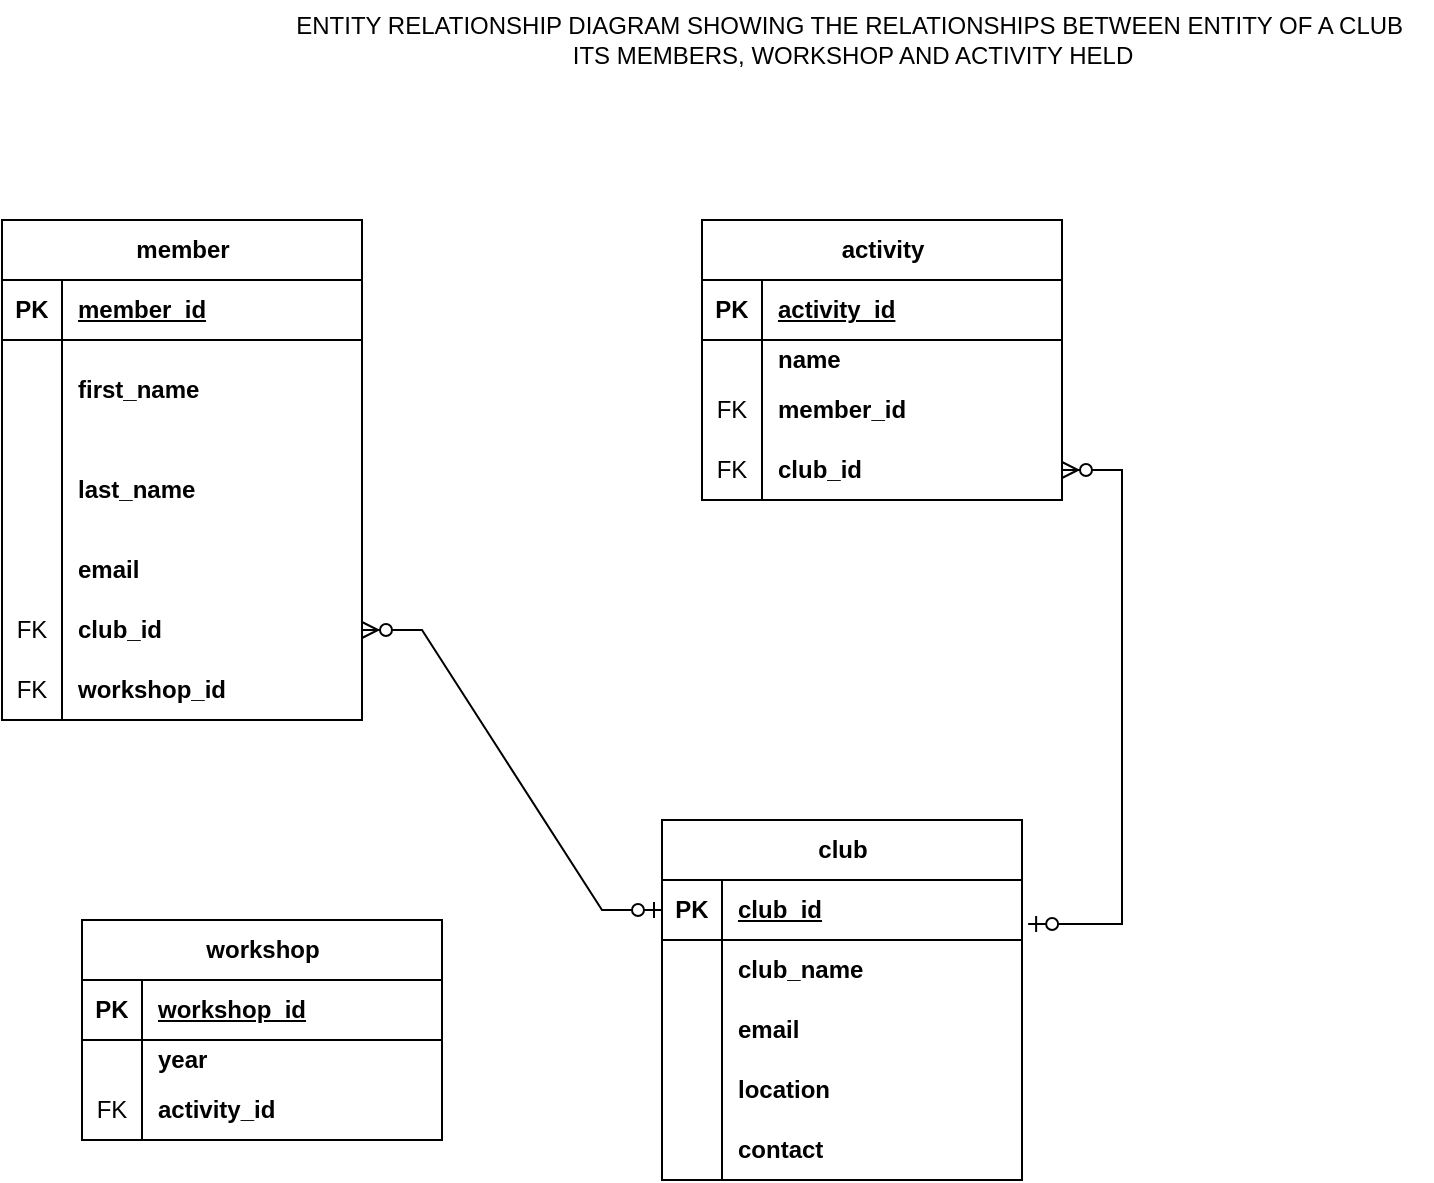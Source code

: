 <mxfile version="26.0.16">
  <diagram name="Page-1" id="WoTJUiIUYyEfsaZ7LL-B">
    <mxGraphModel dx="864" dy="516" grid="1" gridSize="10" guides="1" tooltips="1" connect="1" arrows="1" fold="1" page="1" pageScale="1" pageWidth="850" pageHeight="1100" math="0" shadow="0">
      <root>
        <mxCell id="0" />
        <mxCell id="1" parent="0" />
        <mxCell id="yYdHgAKHsOzC3I4Nbwkk-14" value="activity" style="shape=table;startSize=30;container=1;collapsible=1;childLayout=tableLayout;fixedRows=1;rowLines=0;fontStyle=1;align=center;resizeLast=1;html=1;" parent="1" vertex="1">
          <mxGeometry x="390" y="120" width="180" height="140" as="geometry" />
        </mxCell>
        <mxCell id="yYdHgAKHsOzC3I4Nbwkk-15" value="" style="shape=tableRow;horizontal=0;startSize=0;swimlaneHead=0;swimlaneBody=0;fillColor=none;collapsible=0;dropTarget=0;points=[[0,0.5],[1,0.5]];portConstraint=eastwest;top=0;left=0;right=0;bottom=1;" parent="yYdHgAKHsOzC3I4Nbwkk-14" vertex="1">
          <mxGeometry y="30" width="180" height="30" as="geometry" />
        </mxCell>
        <mxCell id="yYdHgAKHsOzC3I4Nbwkk-16" value="PK" style="shape=partialRectangle;connectable=0;fillColor=none;top=0;left=0;bottom=0;right=0;fontStyle=1;overflow=hidden;whiteSpace=wrap;html=1;" parent="yYdHgAKHsOzC3I4Nbwkk-15" vertex="1">
          <mxGeometry width="30" height="30" as="geometry">
            <mxRectangle width="30" height="30" as="alternateBounds" />
          </mxGeometry>
        </mxCell>
        <mxCell id="yYdHgAKHsOzC3I4Nbwkk-17" value="activity_id" style="shape=partialRectangle;connectable=0;fillColor=none;top=0;left=0;bottom=0;right=0;align=left;spacingLeft=6;fontStyle=5;overflow=hidden;whiteSpace=wrap;html=1;" parent="yYdHgAKHsOzC3I4Nbwkk-15" vertex="1">
          <mxGeometry x="30" width="150" height="30" as="geometry">
            <mxRectangle width="150" height="30" as="alternateBounds" />
          </mxGeometry>
        </mxCell>
        <mxCell id="v767sk3SUvvkLpmGpN08-1" style="shape=tableRow;horizontal=0;startSize=0;swimlaneHead=0;swimlaneBody=0;fillColor=none;collapsible=0;dropTarget=0;points=[[0,0.5],[1,0.5]];portConstraint=eastwest;top=0;left=0;right=0;bottom=0;" vertex="1" parent="yYdHgAKHsOzC3I4Nbwkk-14">
          <mxGeometry y="60" width="180" height="20" as="geometry" />
        </mxCell>
        <mxCell id="v767sk3SUvvkLpmGpN08-2" style="shape=partialRectangle;connectable=0;fillColor=none;top=0;left=0;bottom=0;right=0;editable=1;overflow=hidden;whiteSpace=wrap;html=1;" vertex="1" parent="v767sk3SUvvkLpmGpN08-1">
          <mxGeometry width="30" height="20" as="geometry">
            <mxRectangle width="30" height="20" as="alternateBounds" />
          </mxGeometry>
        </mxCell>
        <mxCell id="v767sk3SUvvkLpmGpN08-3" value="name" style="shape=partialRectangle;connectable=0;fillColor=none;top=0;left=0;bottom=0;right=0;align=left;spacingLeft=6;overflow=hidden;whiteSpace=wrap;html=1;fontStyle=1" vertex="1" parent="v767sk3SUvvkLpmGpN08-1">
          <mxGeometry x="30" width="150" height="20" as="geometry">
            <mxRectangle width="150" height="20" as="alternateBounds" />
          </mxGeometry>
        </mxCell>
        <mxCell id="xTBi9biJ6h9xVclBBhxo-94" style="shape=tableRow;horizontal=0;startSize=0;swimlaneHead=0;swimlaneBody=0;fillColor=none;collapsible=0;dropTarget=0;points=[[0,0.5],[1,0.5]];portConstraint=eastwest;top=0;left=0;right=0;bottom=0;" parent="yYdHgAKHsOzC3I4Nbwkk-14" vertex="1">
          <mxGeometry y="80" width="180" height="30" as="geometry" />
        </mxCell>
        <mxCell id="xTBi9biJ6h9xVclBBhxo-95" value="FK" style="shape=partialRectangle;connectable=0;fillColor=none;top=0;left=0;bottom=0;right=0;editable=1;overflow=hidden;whiteSpace=wrap;html=1;" parent="xTBi9biJ6h9xVclBBhxo-94" vertex="1">
          <mxGeometry width="30" height="30" as="geometry">
            <mxRectangle width="30" height="30" as="alternateBounds" />
          </mxGeometry>
        </mxCell>
        <mxCell id="xTBi9biJ6h9xVclBBhxo-96" value="&lt;div&gt;member_id&lt;/div&gt;" style="shape=partialRectangle;connectable=0;fillColor=none;top=0;left=0;bottom=0;right=0;align=left;spacingLeft=6;overflow=hidden;whiteSpace=wrap;html=1;fontStyle=1" parent="xTBi9biJ6h9xVclBBhxo-94" vertex="1">
          <mxGeometry x="30" width="150" height="30" as="geometry">
            <mxRectangle width="150" height="30" as="alternateBounds" />
          </mxGeometry>
        </mxCell>
        <mxCell id="v767sk3SUvvkLpmGpN08-17" style="shape=tableRow;horizontal=0;startSize=0;swimlaneHead=0;swimlaneBody=0;fillColor=none;collapsible=0;dropTarget=0;points=[[0,0.5],[1,0.5]];portConstraint=eastwest;top=0;left=0;right=0;bottom=0;" vertex="1" parent="yYdHgAKHsOzC3I4Nbwkk-14">
          <mxGeometry y="110" width="180" height="30" as="geometry" />
        </mxCell>
        <mxCell id="v767sk3SUvvkLpmGpN08-18" value="FK" style="shape=partialRectangle;connectable=0;fillColor=none;top=0;left=0;bottom=0;right=0;editable=1;overflow=hidden;whiteSpace=wrap;html=1;" vertex="1" parent="v767sk3SUvvkLpmGpN08-17">
          <mxGeometry width="30" height="30" as="geometry">
            <mxRectangle width="30" height="30" as="alternateBounds" />
          </mxGeometry>
        </mxCell>
        <mxCell id="v767sk3SUvvkLpmGpN08-19" value="club_id" style="shape=partialRectangle;connectable=0;fillColor=none;top=0;left=0;bottom=0;right=0;align=left;spacingLeft=6;overflow=hidden;whiteSpace=wrap;html=1;fontStyle=1" vertex="1" parent="v767sk3SUvvkLpmGpN08-17">
          <mxGeometry x="30" width="150" height="30" as="geometry">
            <mxRectangle width="150" height="30" as="alternateBounds" />
          </mxGeometry>
        </mxCell>
        <mxCell id="yYdHgAKHsOzC3I4Nbwkk-27" value="member" style="shape=table;startSize=30;container=1;collapsible=1;childLayout=tableLayout;fixedRows=1;rowLines=0;fontStyle=1;align=center;resizeLast=1;html=1;" parent="1" vertex="1">
          <mxGeometry x="40" y="120" width="180" height="250" as="geometry" />
        </mxCell>
        <mxCell id="yYdHgAKHsOzC3I4Nbwkk-28" value="" style="shape=tableRow;horizontal=0;startSize=0;swimlaneHead=0;swimlaneBody=0;fillColor=none;collapsible=0;dropTarget=0;points=[[0,0.5],[1,0.5]];portConstraint=eastwest;top=0;left=0;right=0;bottom=1;" parent="yYdHgAKHsOzC3I4Nbwkk-27" vertex="1">
          <mxGeometry y="30" width="180" height="30" as="geometry" />
        </mxCell>
        <mxCell id="yYdHgAKHsOzC3I4Nbwkk-29" value="PK" style="shape=partialRectangle;connectable=0;fillColor=none;top=0;left=0;bottom=0;right=0;fontStyle=1;overflow=hidden;whiteSpace=wrap;html=1;" parent="yYdHgAKHsOzC3I4Nbwkk-28" vertex="1">
          <mxGeometry width="30" height="30" as="geometry">
            <mxRectangle width="30" height="30" as="alternateBounds" />
          </mxGeometry>
        </mxCell>
        <mxCell id="yYdHgAKHsOzC3I4Nbwkk-30" value="member_id" style="shape=partialRectangle;connectable=0;fillColor=none;top=0;left=0;bottom=0;right=0;align=left;spacingLeft=6;fontStyle=5;overflow=hidden;whiteSpace=wrap;html=1;" parent="yYdHgAKHsOzC3I4Nbwkk-28" vertex="1">
          <mxGeometry x="30" width="150" height="30" as="geometry">
            <mxRectangle width="150" height="30" as="alternateBounds" />
          </mxGeometry>
        </mxCell>
        <mxCell id="yYdHgAKHsOzC3I4Nbwkk-31" value="" style="shape=tableRow;horizontal=0;startSize=0;swimlaneHead=0;swimlaneBody=0;fillColor=none;collapsible=0;dropTarget=0;points=[[0,0.5],[1,0.5]];portConstraint=eastwest;top=0;left=0;right=0;bottom=0;" parent="yYdHgAKHsOzC3I4Nbwkk-27" vertex="1">
          <mxGeometry y="60" width="180" height="50" as="geometry" />
        </mxCell>
        <mxCell id="yYdHgAKHsOzC3I4Nbwkk-32" value="" style="shape=partialRectangle;connectable=0;fillColor=none;top=0;left=0;bottom=0;right=0;editable=1;overflow=hidden;whiteSpace=wrap;html=1;" parent="yYdHgAKHsOzC3I4Nbwkk-31" vertex="1">
          <mxGeometry width="30" height="50" as="geometry">
            <mxRectangle width="30" height="50" as="alternateBounds" />
          </mxGeometry>
        </mxCell>
        <mxCell id="yYdHgAKHsOzC3I4Nbwkk-33" value="&lt;div&gt;first_name&lt;/div&gt;" style="shape=partialRectangle;connectable=0;fillColor=none;top=0;left=0;bottom=0;right=0;align=left;spacingLeft=6;overflow=hidden;whiteSpace=wrap;html=1;fontStyle=1" parent="yYdHgAKHsOzC3I4Nbwkk-31" vertex="1">
          <mxGeometry x="30" width="150" height="50" as="geometry">
            <mxRectangle width="150" height="50" as="alternateBounds" />
          </mxGeometry>
        </mxCell>
        <mxCell id="xTBi9biJ6h9xVclBBhxo-24" style="shape=tableRow;horizontal=0;startSize=0;swimlaneHead=0;swimlaneBody=0;fillColor=none;collapsible=0;dropTarget=0;points=[[0,0.5],[1,0.5]];portConstraint=eastwest;top=0;left=0;right=0;bottom=0;" parent="yYdHgAKHsOzC3I4Nbwkk-27" vertex="1">
          <mxGeometry y="110" width="180" height="50" as="geometry" />
        </mxCell>
        <mxCell id="xTBi9biJ6h9xVclBBhxo-25" style="shape=partialRectangle;connectable=0;fillColor=none;top=0;left=0;bottom=0;right=0;editable=1;overflow=hidden;whiteSpace=wrap;html=1;" parent="xTBi9biJ6h9xVclBBhxo-24" vertex="1">
          <mxGeometry width="30" height="50" as="geometry">
            <mxRectangle width="30" height="50" as="alternateBounds" />
          </mxGeometry>
        </mxCell>
        <mxCell id="xTBi9biJ6h9xVclBBhxo-26" value="last_name" style="shape=partialRectangle;connectable=0;fillColor=none;top=0;left=0;bottom=0;right=0;align=left;spacingLeft=6;overflow=hidden;whiteSpace=wrap;html=1;fontStyle=1" parent="xTBi9biJ6h9xVclBBhxo-24" vertex="1">
          <mxGeometry x="30" width="150" height="50" as="geometry">
            <mxRectangle width="150" height="50" as="alternateBounds" />
          </mxGeometry>
        </mxCell>
        <mxCell id="yYdHgAKHsOzC3I4Nbwkk-34" value="" style="shape=tableRow;horizontal=0;startSize=0;swimlaneHead=0;swimlaneBody=0;fillColor=none;collapsible=0;dropTarget=0;points=[[0,0.5],[1,0.5]];portConstraint=eastwest;top=0;left=0;right=0;bottom=0;" parent="yYdHgAKHsOzC3I4Nbwkk-27" vertex="1">
          <mxGeometry y="160" width="180" height="30" as="geometry" />
        </mxCell>
        <mxCell id="yYdHgAKHsOzC3I4Nbwkk-35" value="" style="shape=partialRectangle;connectable=0;fillColor=none;top=0;left=0;bottom=0;right=0;editable=1;overflow=hidden;whiteSpace=wrap;html=1;" parent="yYdHgAKHsOzC3I4Nbwkk-34" vertex="1">
          <mxGeometry width="30" height="30" as="geometry">
            <mxRectangle width="30" height="30" as="alternateBounds" />
          </mxGeometry>
        </mxCell>
        <mxCell id="yYdHgAKHsOzC3I4Nbwkk-36" value="email" style="shape=partialRectangle;connectable=0;fillColor=none;top=0;left=0;bottom=0;right=0;align=left;spacingLeft=6;overflow=hidden;whiteSpace=wrap;html=1;fontStyle=1" parent="yYdHgAKHsOzC3I4Nbwkk-34" vertex="1">
          <mxGeometry x="30" width="150" height="30" as="geometry">
            <mxRectangle width="150" height="30" as="alternateBounds" />
          </mxGeometry>
        </mxCell>
        <mxCell id="xTBi9biJ6h9xVclBBhxo-31" style="shape=tableRow;horizontal=0;startSize=0;swimlaneHead=0;swimlaneBody=0;fillColor=none;collapsible=0;dropTarget=0;points=[[0,0.5],[1,0.5]];portConstraint=eastwest;top=0;left=0;right=0;bottom=0;" parent="yYdHgAKHsOzC3I4Nbwkk-27" vertex="1">
          <mxGeometry y="190" width="180" height="30" as="geometry" />
        </mxCell>
        <mxCell id="xTBi9biJ6h9xVclBBhxo-32" value="FK" style="shape=partialRectangle;connectable=0;fillColor=none;top=0;left=0;bottom=0;right=0;editable=1;overflow=hidden;whiteSpace=wrap;html=1;" parent="xTBi9biJ6h9xVclBBhxo-31" vertex="1">
          <mxGeometry width="30" height="30" as="geometry">
            <mxRectangle width="30" height="30" as="alternateBounds" />
          </mxGeometry>
        </mxCell>
        <mxCell id="xTBi9biJ6h9xVclBBhxo-33" value="club_id" style="shape=partialRectangle;connectable=0;fillColor=none;top=0;left=0;bottom=0;right=0;align=left;spacingLeft=6;overflow=hidden;whiteSpace=wrap;html=1;fontStyle=1" parent="xTBi9biJ6h9xVclBBhxo-31" vertex="1">
          <mxGeometry x="30" width="150" height="30" as="geometry">
            <mxRectangle width="150" height="30" as="alternateBounds" />
          </mxGeometry>
        </mxCell>
        <mxCell id="v767sk3SUvvkLpmGpN08-22" style="shape=tableRow;horizontal=0;startSize=0;swimlaneHead=0;swimlaneBody=0;fillColor=none;collapsible=0;dropTarget=0;points=[[0,0.5],[1,0.5]];portConstraint=eastwest;top=0;left=0;right=0;bottom=0;" vertex="1" parent="yYdHgAKHsOzC3I4Nbwkk-27">
          <mxGeometry y="220" width="180" height="30" as="geometry" />
        </mxCell>
        <mxCell id="v767sk3SUvvkLpmGpN08-23" value="FK" style="shape=partialRectangle;connectable=0;fillColor=none;top=0;left=0;bottom=0;right=0;editable=1;overflow=hidden;whiteSpace=wrap;html=1;" vertex="1" parent="v767sk3SUvvkLpmGpN08-22">
          <mxGeometry width="30" height="30" as="geometry">
            <mxRectangle width="30" height="30" as="alternateBounds" />
          </mxGeometry>
        </mxCell>
        <mxCell id="v767sk3SUvvkLpmGpN08-24" value="workshop_id" style="shape=partialRectangle;connectable=0;fillColor=none;top=0;left=0;bottom=0;right=0;align=left;spacingLeft=6;overflow=hidden;whiteSpace=wrap;html=1;fontStyle=1" vertex="1" parent="v767sk3SUvvkLpmGpN08-22">
          <mxGeometry x="30" width="150" height="30" as="geometry">
            <mxRectangle width="150" height="30" as="alternateBounds" />
          </mxGeometry>
        </mxCell>
        <mxCell id="xTBi9biJ6h9xVclBBhxo-52" value="" style="edgeStyle=entityRelationEdgeStyle;fontSize=12;html=1;endArrow=ERzeroToMany;startArrow=ERzeroToOne;rounded=0;strokeWidth=1;targetPerimeterSpacing=0;endSize=6;" parent="1" source="xTBi9biJ6h9xVclBBhxo-3" target="xTBi9biJ6h9xVclBBhxo-31" edge="1">
          <mxGeometry width="100" height="100" relative="1" as="geometry">
            <mxPoint x="370" y="480" as="sourcePoint" />
            <mxPoint x="250" y="260" as="targetPoint" />
            <Array as="points">
              <mxPoint x="320" y="550" />
              <mxPoint x="340" y="480" />
              <mxPoint x="370" y="380" />
              <mxPoint x="430" y="370" />
            </Array>
          </mxGeometry>
        </mxCell>
        <mxCell id="xTBi9biJ6h9xVclBBhxo-2" value="club" style="shape=table;startSize=30;container=1;collapsible=1;childLayout=tableLayout;fixedRows=1;rowLines=0;fontStyle=1;align=center;resizeLast=1;html=1;" parent="1" vertex="1">
          <mxGeometry x="370" y="420" width="180" height="180" as="geometry" />
        </mxCell>
        <mxCell id="xTBi9biJ6h9xVclBBhxo-3" value="" style="shape=tableRow;horizontal=0;startSize=0;swimlaneHead=0;swimlaneBody=0;fillColor=none;collapsible=0;dropTarget=0;points=[[0,0.5],[1,0.5]];portConstraint=eastwest;top=0;left=0;right=0;bottom=1;" parent="xTBi9biJ6h9xVclBBhxo-2" vertex="1">
          <mxGeometry y="30" width="180" height="30" as="geometry" />
        </mxCell>
        <mxCell id="xTBi9biJ6h9xVclBBhxo-4" value="PK" style="shape=partialRectangle;connectable=0;fillColor=none;top=0;left=0;bottom=0;right=0;fontStyle=1;overflow=hidden;whiteSpace=wrap;html=1;" parent="xTBi9biJ6h9xVclBBhxo-3" vertex="1">
          <mxGeometry width="30" height="30" as="geometry">
            <mxRectangle width="30" height="30" as="alternateBounds" />
          </mxGeometry>
        </mxCell>
        <mxCell id="xTBi9biJ6h9xVclBBhxo-5" value="club_id" style="shape=partialRectangle;connectable=0;fillColor=none;top=0;left=0;bottom=0;right=0;align=left;spacingLeft=6;fontStyle=5;overflow=hidden;whiteSpace=wrap;html=1;" parent="xTBi9biJ6h9xVclBBhxo-3" vertex="1">
          <mxGeometry x="30" width="150" height="30" as="geometry">
            <mxRectangle width="150" height="30" as="alternateBounds" />
          </mxGeometry>
        </mxCell>
        <mxCell id="xTBi9biJ6h9xVclBBhxo-6" value="" style="shape=tableRow;horizontal=0;startSize=0;swimlaneHead=0;swimlaneBody=0;fillColor=none;collapsible=0;dropTarget=0;points=[[0,0.5],[1,0.5]];portConstraint=eastwest;top=0;left=0;right=0;bottom=0;" parent="xTBi9biJ6h9xVclBBhxo-2" vertex="1">
          <mxGeometry y="60" width="180" height="30" as="geometry" />
        </mxCell>
        <mxCell id="xTBi9biJ6h9xVclBBhxo-7" value="" style="shape=partialRectangle;connectable=0;fillColor=none;top=0;left=0;bottom=0;right=0;editable=1;overflow=hidden;whiteSpace=wrap;html=1;" parent="xTBi9biJ6h9xVclBBhxo-6" vertex="1">
          <mxGeometry width="30" height="30" as="geometry">
            <mxRectangle width="30" height="30" as="alternateBounds" />
          </mxGeometry>
        </mxCell>
        <mxCell id="xTBi9biJ6h9xVclBBhxo-8" value="club_name" style="shape=partialRectangle;connectable=0;fillColor=none;top=0;left=0;bottom=0;right=0;align=left;spacingLeft=6;overflow=hidden;whiteSpace=wrap;html=1;fontStyle=1" parent="xTBi9biJ6h9xVclBBhxo-6" vertex="1">
          <mxGeometry x="30" width="150" height="30" as="geometry">
            <mxRectangle width="150" height="30" as="alternateBounds" />
          </mxGeometry>
        </mxCell>
        <mxCell id="xTBi9biJ6h9xVclBBhxo-9" value="" style="shape=tableRow;horizontal=0;startSize=0;swimlaneHead=0;swimlaneBody=0;fillColor=none;collapsible=0;dropTarget=0;points=[[0,0.5],[1,0.5]];portConstraint=eastwest;top=0;left=0;right=0;bottom=0;" parent="xTBi9biJ6h9xVclBBhxo-2" vertex="1">
          <mxGeometry y="90" width="180" height="30" as="geometry" />
        </mxCell>
        <mxCell id="xTBi9biJ6h9xVclBBhxo-10" value="" style="shape=partialRectangle;connectable=0;fillColor=none;top=0;left=0;bottom=0;right=0;editable=1;overflow=hidden;whiteSpace=wrap;html=1;" parent="xTBi9biJ6h9xVclBBhxo-9" vertex="1">
          <mxGeometry width="30" height="30" as="geometry">
            <mxRectangle width="30" height="30" as="alternateBounds" />
          </mxGeometry>
        </mxCell>
        <mxCell id="xTBi9biJ6h9xVclBBhxo-11" value="email" style="shape=partialRectangle;connectable=0;fillColor=none;top=0;left=0;bottom=0;right=0;align=left;spacingLeft=6;overflow=hidden;whiteSpace=wrap;html=1;fontStyle=1" parent="xTBi9biJ6h9xVclBBhxo-9" vertex="1">
          <mxGeometry x="30" width="150" height="30" as="geometry">
            <mxRectangle width="150" height="30" as="alternateBounds" />
          </mxGeometry>
        </mxCell>
        <mxCell id="xTBi9biJ6h9xVclBBhxo-12" value="" style="shape=tableRow;horizontal=0;startSize=0;swimlaneHead=0;swimlaneBody=0;fillColor=none;collapsible=0;dropTarget=0;points=[[0,0.5],[1,0.5]];portConstraint=eastwest;top=0;left=0;right=0;bottom=0;" parent="xTBi9biJ6h9xVclBBhxo-2" vertex="1">
          <mxGeometry y="120" width="180" height="30" as="geometry" />
        </mxCell>
        <mxCell id="xTBi9biJ6h9xVclBBhxo-13" value="" style="shape=partialRectangle;connectable=0;fillColor=none;top=0;left=0;bottom=0;right=0;editable=1;overflow=hidden;whiteSpace=wrap;html=1;" parent="xTBi9biJ6h9xVclBBhxo-12" vertex="1">
          <mxGeometry width="30" height="30" as="geometry">
            <mxRectangle width="30" height="30" as="alternateBounds" />
          </mxGeometry>
        </mxCell>
        <mxCell id="xTBi9biJ6h9xVclBBhxo-14" value="location" style="shape=partialRectangle;connectable=0;fillColor=none;top=0;left=0;bottom=0;right=0;align=left;spacingLeft=6;overflow=hidden;whiteSpace=wrap;html=1;fontStyle=1" parent="xTBi9biJ6h9xVclBBhxo-12" vertex="1">
          <mxGeometry x="30" width="150" height="30" as="geometry">
            <mxRectangle width="150" height="30" as="alternateBounds" />
          </mxGeometry>
        </mxCell>
        <mxCell id="xTBi9biJ6h9xVclBBhxo-15" style="shape=tableRow;horizontal=0;startSize=0;swimlaneHead=0;swimlaneBody=0;fillColor=none;collapsible=0;dropTarget=0;points=[[0,0.5],[1,0.5]];portConstraint=eastwest;top=0;left=0;right=0;bottom=0;" parent="xTBi9biJ6h9xVclBBhxo-2" vertex="1">
          <mxGeometry y="150" width="180" height="30" as="geometry" />
        </mxCell>
        <mxCell id="xTBi9biJ6h9xVclBBhxo-16" style="shape=partialRectangle;connectable=0;fillColor=none;top=0;left=0;bottom=0;right=0;editable=1;overflow=hidden;whiteSpace=wrap;html=1;" parent="xTBi9biJ6h9xVclBBhxo-15" vertex="1">
          <mxGeometry width="30" height="30" as="geometry">
            <mxRectangle width="30" height="30" as="alternateBounds" />
          </mxGeometry>
        </mxCell>
        <mxCell id="xTBi9biJ6h9xVclBBhxo-17" value="contact" style="shape=partialRectangle;connectable=0;fillColor=none;top=0;left=0;bottom=0;right=0;align=left;spacingLeft=6;overflow=hidden;whiteSpace=wrap;html=1;fontStyle=1" parent="xTBi9biJ6h9xVclBBhxo-15" vertex="1">
          <mxGeometry x="30" width="150" height="30" as="geometry">
            <mxRectangle width="150" height="30" as="alternateBounds" />
          </mxGeometry>
        </mxCell>
        <mxCell id="dazFtmDhGvBt5h4IDs72-4" value="ENTITY RELATIONSHIP DIAGRAM SHOWING THE RELATIONSHIPS BETWEEN ENTITY OF A CLUB&amp;nbsp;&lt;div&gt;ITS MEMBERS, WORKSHOP AND ACTIVITY HELD&lt;/div&gt;" style="text;html=1;align=center;verticalAlign=middle;resizable=0;points=[];autosize=1;strokeColor=none;fillColor=none;" parent="1" vertex="1">
          <mxGeometry x="175" y="10" width="580" height="40" as="geometry" />
        </mxCell>
        <mxCell id="v767sk3SUvvkLpmGpN08-4" value="workshop" style="shape=table;startSize=30;container=1;collapsible=1;childLayout=tableLayout;fixedRows=1;rowLines=0;fontStyle=1;align=center;resizeLast=1;html=1;" vertex="1" parent="1">
          <mxGeometry x="80" y="470" width="180" height="110" as="geometry" />
        </mxCell>
        <mxCell id="v767sk3SUvvkLpmGpN08-5" value="" style="shape=tableRow;horizontal=0;startSize=0;swimlaneHead=0;swimlaneBody=0;fillColor=none;collapsible=0;dropTarget=0;points=[[0,0.5],[1,0.5]];portConstraint=eastwest;top=0;left=0;right=0;bottom=1;" vertex="1" parent="v767sk3SUvvkLpmGpN08-4">
          <mxGeometry y="30" width="180" height="30" as="geometry" />
        </mxCell>
        <mxCell id="v767sk3SUvvkLpmGpN08-6" value="PK" style="shape=partialRectangle;connectable=0;fillColor=none;top=0;left=0;bottom=0;right=0;fontStyle=1;overflow=hidden;whiteSpace=wrap;html=1;" vertex="1" parent="v767sk3SUvvkLpmGpN08-5">
          <mxGeometry width="30" height="30" as="geometry">
            <mxRectangle width="30" height="30" as="alternateBounds" />
          </mxGeometry>
        </mxCell>
        <mxCell id="v767sk3SUvvkLpmGpN08-7" value="workshop_id" style="shape=partialRectangle;connectable=0;fillColor=none;top=0;left=0;bottom=0;right=0;align=left;spacingLeft=6;fontStyle=5;overflow=hidden;whiteSpace=wrap;html=1;" vertex="1" parent="v767sk3SUvvkLpmGpN08-5">
          <mxGeometry x="30" width="150" height="30" as="geometry">
            <mxRectangle width="150" height="30" as="alternateBounds" />
          </mxGeometry>
        </mxCell>
        <mxCell id="v767sk3SUvvkLpmGpN08-8" style="shape=tableRow;horizontal=0;startSize=0;swimlaneHead=0;swimlaneBody=0;fillColor=none;collapsible=0;dropTarget=0;points=[[0,0.5],[1,0.5]];portConstraint=eastwest;top=0;left=0;right=0;bottom=0;" vertex="1" parent="v767sk3SUvvkLpmGpN08-4">
          <mxGeometry y="60" width="180" height="20" as="geometry" />
        </mxCell>
        <mxCell id="v767sk3SUvvkLpmGpN08-9" style="shape=partialRectangle;connectable=0;fillColor=none;top=0;left=0;bottom=0;right=0;editable=1;overflow=hidden;whiteSpace=wrap;html=1;" vertex="1" parent="v767sk3SUvvkLpmGpN08-8">
          <mxGeometry width="30" height="20" as="geometry">
            <mxRectangle width="30" height="20" as="alternateBounds" />
          </mxGeometry>
        </mxCell>
        <mxCell id="v767sk3SUvvkLpmGpN08-10" value="year" style="shape=partialRectangle;connectable=0;fillColor=none;top=0;left=0;bottom=0;right=0;align=left;spacingLeft=6;overflow=hidden;whiteSpace=wrap;html=1;fontStyle=1" vertex="1" parent="v767sk3SUvvkLpmGpN08-8">
          <mxGeometry x="30" width="150" height="20" as="geometry">
            <mxRectangle width="150" height="20" as="alternateBounds" />
          </mxGeometry>
        </mxCell>
        <mxCell id="v767sk3SUvvkLpmGpN08-11" style="shape=tableRow;horizontal=0;startSize=0;swimlaneHead=0;swimlaneBody=0;fillColor=none;collapsible=0;dropTarget=0;points=[[0,0.5],[1,0.5]];portConstraint=eastwest;top=0;left=0;right=0;bottom=0;" vertex="1" parent="v767sk3SUvvkLpmGpN08-4">
          <mxGeometry y="80" width="180" height="30" as="geometry" />
        </mxCell>
        <mxCell id="v767sk3SUvvkLpmGpN08-12" value="FK" style="shape=partialRectangle;connectable=0;fillColor=none;top=0;left=0;bottom=0;right=0;editable=1;overflow=hidden;whiteSpace=wrap;html=1;" vertex="1" parent="v767sk3SUvvkLpmGpN08-11">
          <mxGeometry width="30" height="30" as="geometry">
            <mxRectangle width="30" height="30" as="alternateBounds" />
          </mxGeometry>
        </mxCell>
        <mxCell id="v767sk3SUvvkLpmGpN08-13" value="&lt;div&gt;activity_id&lt;/div&gt;" style="shape=partialRectangle;connectable=0;fillColor=none;top=0;left=0;bottom=0;right=0;align=left;spacingLeft=6;overflow=hidden;whiteSpace=wrap;html=1;fontStyle=1" vertex="1" parent="v767sk3SUvvkLpmGpN08-11">
          <mxGeometry x="30" width="150" height="30" as="geometry">
            <mxRectangle width="150" height="30" as="alternateBounds" />
          </mxGeometry>
        </mxCell>
        <mxCell id="v767sk3SUvvkLpmGpN08-20" value="" style="edgeStyle=entityRelationEdgeStyle;fontSize=12;html=1;endArrow=ERzeroToMany;startArrow=ERzeroToOne;rounded=0;exitX=1.017;exitY=0.733;exitDx=0;exitDy=0;exitPerimeter=0;" edge="1" parent="1" source="xTBi9biJ6h9xVclBBhxo-3" target="v767sk3SUvvkLpmGpN08-17">
          <mxGeometry width="100" height="100" relative="1" as="geometry">
            <mxPoint x="730" y="322.5" as="sourcePoint" />
            <mxPoint x="640" y="137.5" as="targetPoint" />
            <Array as="points">
              <mxPoint x="730" y="322.5" />
              <mxPoint x="770" y="242.5" />
              <mxPoint x="959.02" y="164.5" />
              <mxPoint x="959.02" y="234.5" />
            </Array>
          </mxGeometry>
        </mxCell>
      </root>
    </mxGraphModel>
  </diagram>
</mxfile>
